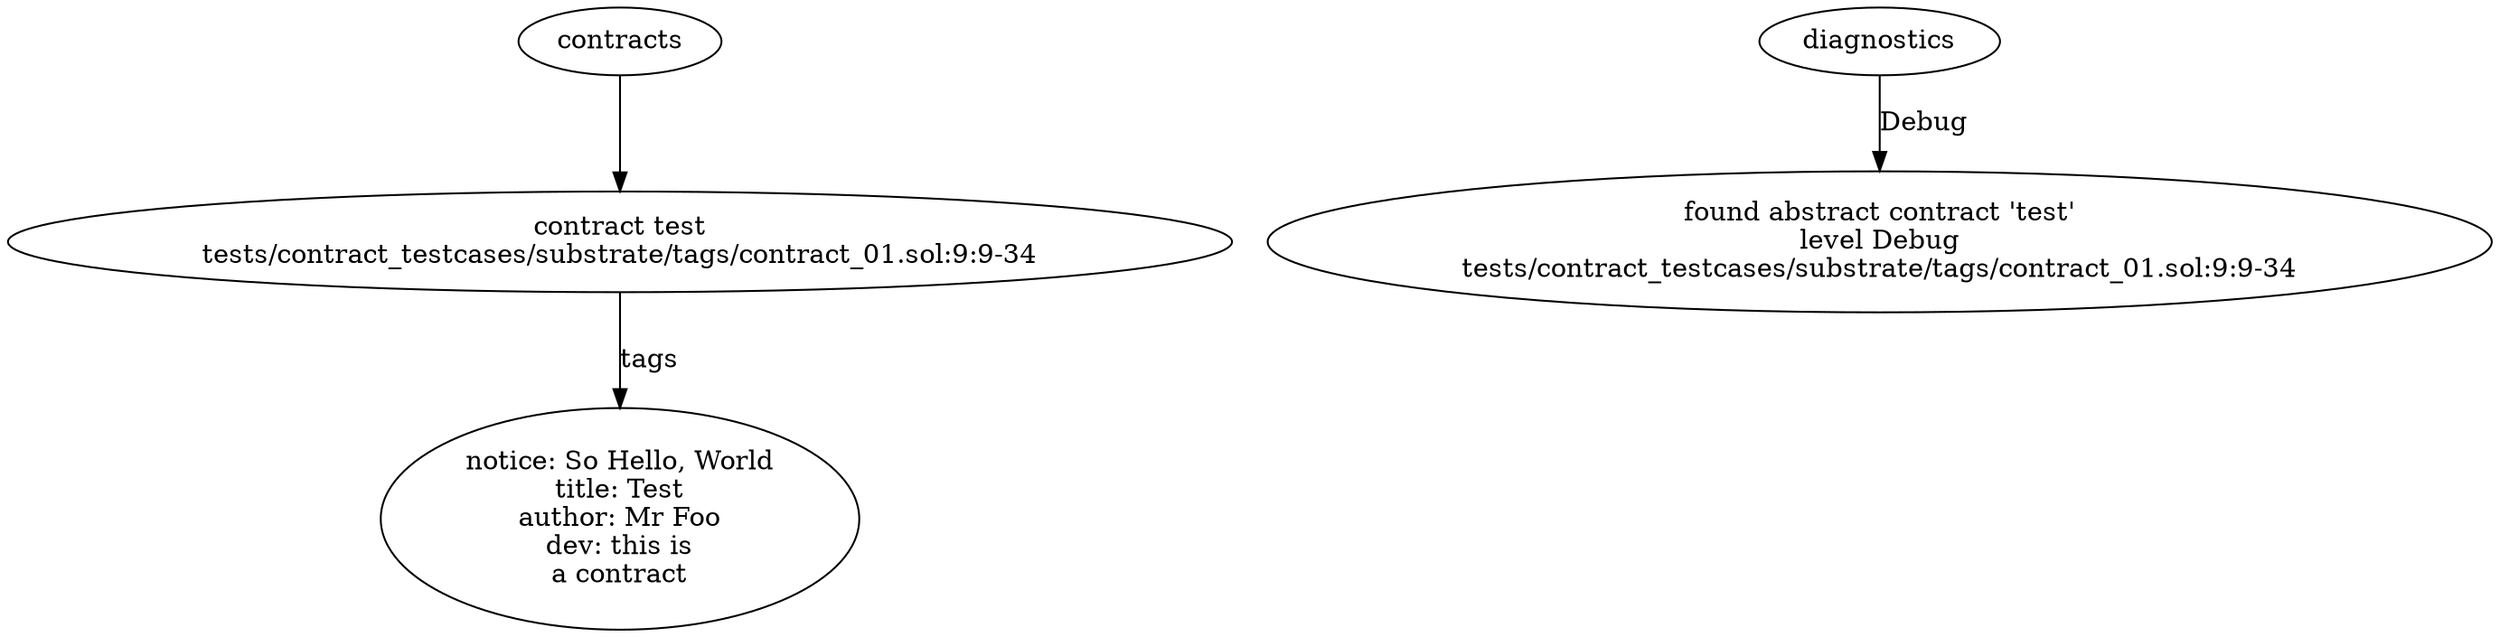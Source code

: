 strict digraph "tests/contract_testcases/substrate/tags/contract_01.sol" {
	contract [label="contract test\ntests/contract_testcases/substrate/tags/contract_01.sol:9:9-34"]
	tags [label="notice: So Hello, World\ntitle: Test\nauthor: Mr Foo\ndev: this is\na contract"]
	diagnostic [label="found abstract contract 'test'\nlevel Debug\ntests/contract_testcases/substrate/tags/contract_01.sol:9:9-34"]
	contracts -> contract
	contract -> tags [label="tags"]
	diagnostics -> diagnostic [label="Debug"]
}
